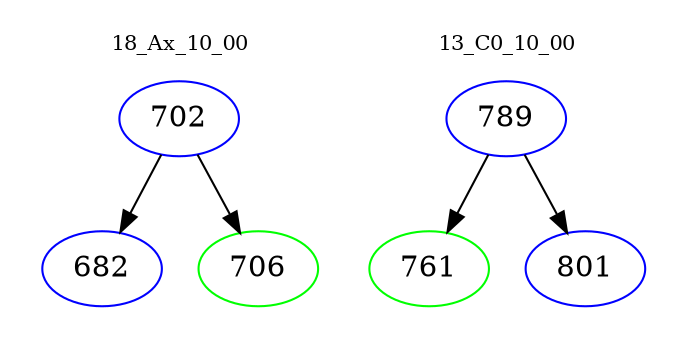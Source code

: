 digraph{
subgraph cluster_0 {
color = white
label = "18_Ax_10_00";
fontsize=10;
T0_702 [label="702", color="blue"]
T0_702 -> T0_682 [color="black"]
T0_682 [label="682", color="blue"]
T0_702 -> T0_706 [color="black"]
T0_706 [label="706", color="green"]
}
subgraph cluster_1 {
color = white
label = "13_C0_10_00";
fontsize=10;
T1_789 [label="789", color="blue"]
T1_789 -> T1_761 [color="black"]
T1_761 [label="761", color="green"]
T1_789 -> T1_801 [color="black"]
T1_801 [label="801", color="blue"]
}
}
